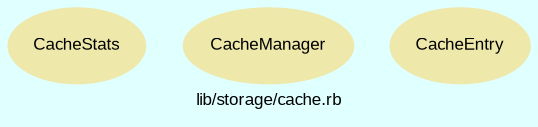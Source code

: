 digraph TopLevel {
    compound = true
    bgcolor = lightcyan1
    fontname = Arial
    fontsize = 8
    label = "lib/storage/cache.rb"
    node [
        fontname = Arial,
        fontsize = 8,
        color = black
    ]

    CacheStats [
        fontcolor = black,
        URL = "classes/CacheStats.html",
        shape = ellipse,
        color = palegoldenrod,
        style = filled,
        label = "CacheStats"
    ]

    CacheManager [
        fontcolor = black,
        URL = "classes/CacheManager.html",
        shape = ellipse,
        color = palegoldenrod,
        style = filled,
        label = "CacheManager"
    ]

    CacheEntry [
        fontcolor = black,
        URL = "classes/CacheEntry.html",
        shape = ellipse,
        color = palegoldenrod,
        style = filled,
        label = "CacheEntry"
    ]

}

